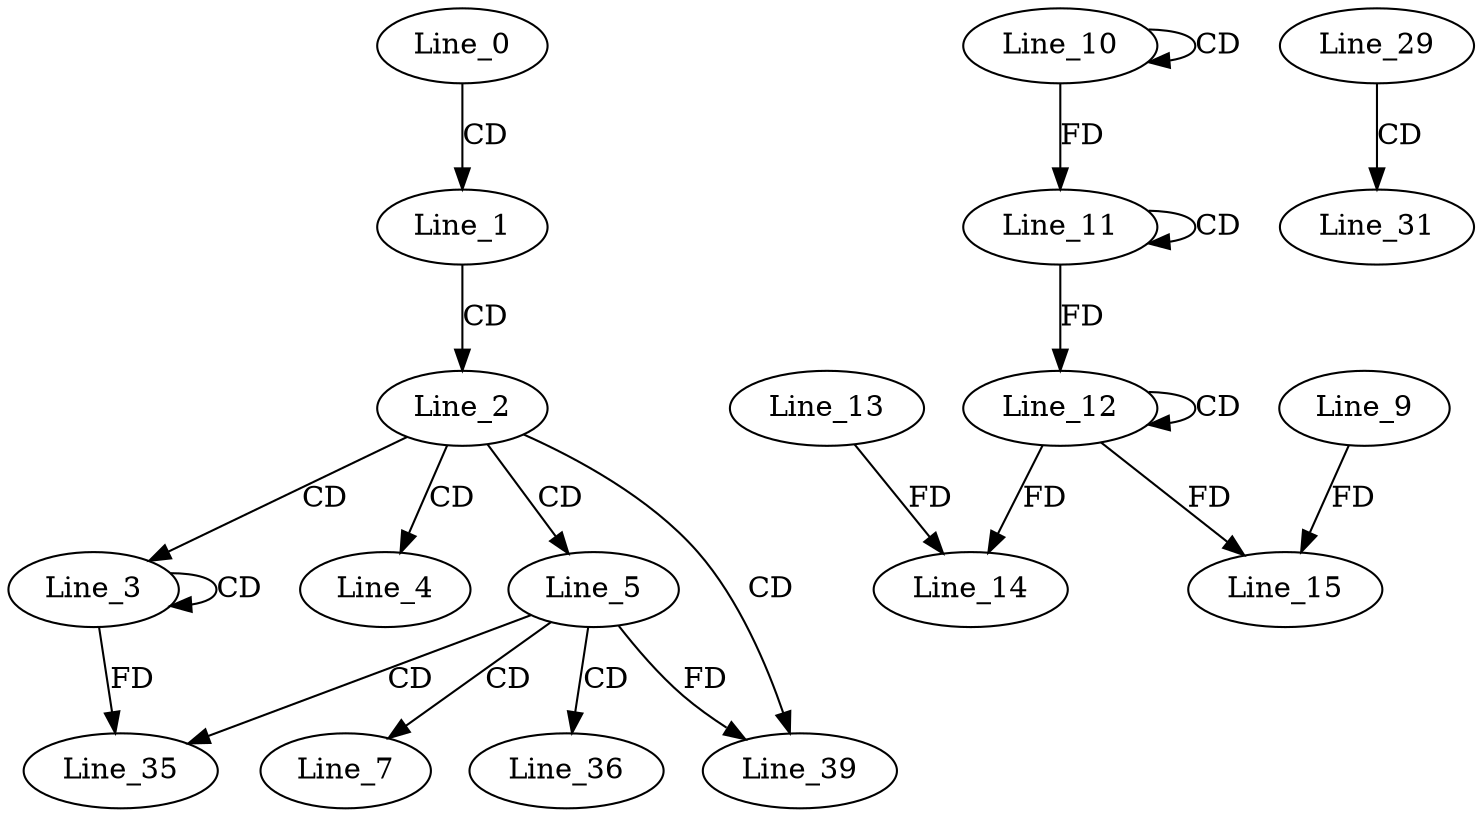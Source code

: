 digraph G {
  Line_0;
  Line_1;
  Line_2;
  Line_3;
  Line_3;
  Line_4;
  Line_5;
  Line_5;
  Line_7;
  Line_10;
  Line_10;
  Line_11;
  Line_11;
  Line_12;
  Line_12;
  Line_14;
  Line_13;
  Line_15;
  Line_9;
  Line_15;
  Line_29;
  Line_31;
  Line_35;
  Line_36;
  Line_39;
  Line_0 -> Line_1 [ label="CD" ];
  Line_1 -> Line_2 [ label="CD" ];
  Line_2 -> Line_3 [ label="CD" ];
  Line_3 -> Line_3 [ label="CD" ];
  Line_2 -> Line_4 [ label="CD" ];
  Line_2 -> Line_5 [ label="CD" ];
  Line_5 -> Line_7 [ label="CD" ];
  Line_10 -> Line_10 [ label="CD" ];
  Line_11 -> Line_11 [ label="CD" ];
  Line_10 -> Line_11 [ label="FD" ];
  Line_12 -> Line_12 [ label="CD" ];
  Line_11 -> Line_12 [ label="FD" ];
  Line_12 -> Line_14 [ label="FD" ];
  Line_13 -> Line_14 [ label="FD" ];
  Line_12 -> Line_15 [ label="FD" ];
  Line_9 -> Line_15 [ label="FD" ];
  Line_29 -> Line_31 [ label="CD" ];
  Line_5 -> Line_35 [ label="CD" ];
  Line_3 -> Line_35 [ label="FD" ];
  Line_5 -> Line_36 [ label="CD" ];
  Line_2 -> Line_39 [ label="CD" ];
  Line_5 -> Line_39 [ label="FD" ];
}
